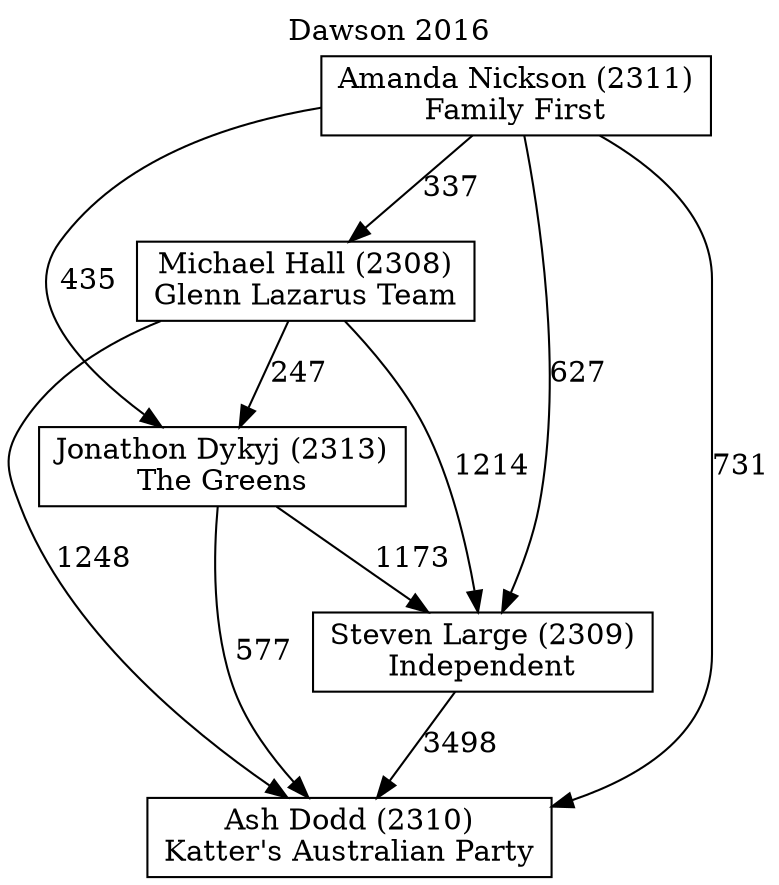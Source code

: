 // House preference flow
digraph "Ash Dodd (2310)_Dawson_2016" {
	graph [label="Dawson 2016" labelloc=t mclimit=10]
	node [shape=box]
	"Ash Dodd (2310)" [label="Ash Dodd (2310)
Katter's Australian Party"]
	"Steven Large (2309)" [label="Steven Large (2309)
Independent"]
	"Jonathon Dykyj (2313)" [label="Jonathon Dykyj (2313)
The Greens"]
	"Michael Hall (2308)" [label="Michael Hall (2308)
Glenn Lazarus Team"]
	"Amanda Nickson (2311)" [label="Amanda Nickson (2311)
Family First"]
	"Steven Large (2309)" -> "Ash Dodd (2310)" [label=3498]
	"Jonathon Dykyj (2313)" -> "Steven Large (2309)" [label=1173]
	"Michael Hall (2308)" -> "Jonathon Dykyj (2313)" [label=247]
	"Amanda Nickson (2311)" -> "Michael Hall (2308)" [label=337]
	"Jonathon Dykyj (2313)" -> "Ash Dodd (2310)" [label=577]
	"Michael Hall (2308)" -> "Ash Dodd (2310)" [label=1248]
	"Amanda Nickson (2311)" -> "Ash Dodd (2310)" [label=731]
	"Amanda Nickson (2311)" -> "Jonathon Dykyj (2313)" [label=435]
	"Michael Hall (2308)" -> "Steven Large (2309)" [label=1214]
	"Amanda Nickson (2311)" -> "Steven Large (2309)" [label=627]
}
